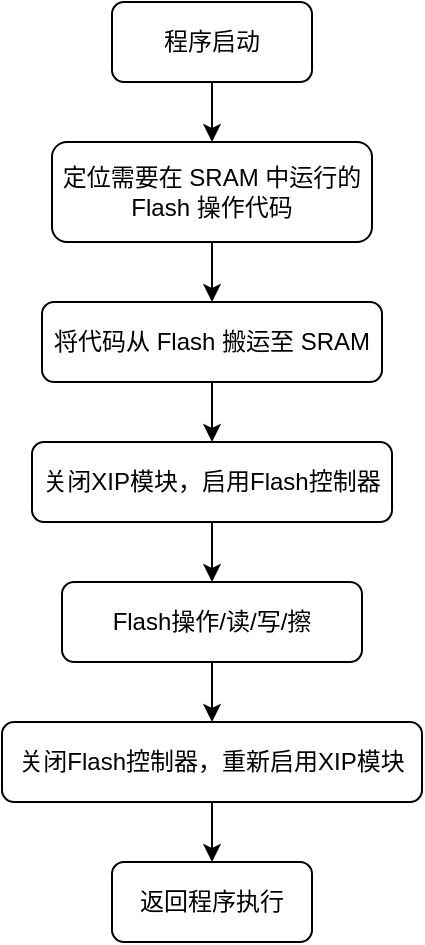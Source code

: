 <mxfile version="26.0.6">
  <diagram name="第 1 页" id="6qE1fdPvKx7LQ-FyJ1fs">
    <mxGraphModel dx="1562" dy="810" grid="1" gridSize="10" guides="1" tooltips="1" connect="1" arrows="1" fold="1" page="1" pageScale="1" pageWidth="2000" pageHeight="2000" math="0" shadow="0">
      <root>
        <mxCell id="0" />
        <mxCell id="1" parent="0" />
        <mxCell id="4jNAvsQPK2Jj0UVbKuHs-3" style="edgeStyle=orthogonalEdgeStyle;rounded=0;orthogonalLoop=1;jettySize=auto;html=1;exitX=0.5;exitY=1;exitDx=0;exitDy=0;entryX=0.5;entryY=0;entryDx=0;entryDy=0;" edge="1" parent="1" source="4jNAvsQPK2Jj0UVbKuHs-1" target="4jNAvsQPK2Jj0UVbKuHs-2">
          <mxGeometry relative="1" as="geometry" />
        </mxCell>
        <mxCell id="4jNAvsQPK2Jj0UVbKuHs-1" value="程序启动" style="rounded=1;whiteSpace=wrap;html=1;" vertex="1" parent="1">
          <mxGeometry x="620" y="140" width="100" height="40" as="geometry" />
        </mxCell>
        <mxCell id="4jNAvsQPK2Jj0UVbKuHs-12" style="edgeStyle=orthogonalEdgeStyle;rounded=0;orthogonalLoop=1;jettySize=auto;html=1;exitX=0.5;exitY=1;exitDx=0;exitDy=0;" edge="1" parent="1" source="4jNAvsQPK2Jj0UVbKuHs-2">
          <mxGeometry relative="1" as="geometry">
            <mxPoint x="670" y="290" as="targetPoint" />
          </mxGeometry>
        </mxCell>
        <mxCell id="4jNAvsQPK2Jj0UVbKuHs-2" value="定位需要在 SRAM 中运行的 Flash 操作代码" style="rounded=1;whiteSpace=wrap;html=1;" vertex="1" parent="1">
          <mxGeometry x="590" y="210" width="160" height="50" as="geometry" />
        </mxCell>
        <mxCell id="4jNAvsQPK2Jj0UVbKuHs-13" style="edgeStyle=orthogonalEdgeStyle;rounded=0;orthogonalLoop=1;jettySize=auto;html=1;exitX=0.5;exitY=1;exitDx=0;exitDy=0;" edge="1" parent="1" source="4jNAvsQPK2Jj0UVbKuHs-5">
          <mxGeometry relative="1" as="geometry">
            <mxPoint x="670" y="360" as="targetPoint" />
          </mxGeometry>
        </mxCell>
        <mxCell id="4jNAvsQPK2Jj0UVbKuHs-5" value="将代码从 Flash 搬运至 SRAM" style="rounded=1;whiteSpace=wrap;html=1;" vertex="1" parent="1">
          <mxGeometry x="585" y="290" width="170" height="40" as="geometry" />
        </mxCell>
        <mxCell id="4jNAvsQPK2Jj0UVbKuHs-14" style="edgeStyle=orthogonalEdgeStyle;rounded=0;orthogonalLoop=1;jettySize=auto;html=1;exitX=0.5;exitY=1;exitDx=0;exitDy=0;" edge="1" parent="1" source="4jNAvsQPK2Jj0UVbKuHs-6">
          <mxGeometry relative="1" as="geometry">
            <mxPoint x="670" y="430" as="targetPoint" />
          </mxGeometry>
        </mxCell>
        <mxCell id="4jNAvsQPK2Jj0UVbKuHs-6" value="关闭XIP模块，启用Flash控制器" style="rounded=1;whiteSpace=wrap;html=1;" vertex="1" parent="1">
          <mxGeometry x="580" y="360" width="180" height="40" as="geometry" />
        </mxCell>
        <mxCell id="4jNAvsQPK2Jj0UVbKuHs-16" style="edgeStyle=orthogonalEdgeStyle;rounded=0;orthogonalLoop=1;jettySize=auto;html=1;exitX=0.5;exitY=1;exitDx=0;exitDy=0;" edge="1" parent="1" source="4jNAvsQPK2Jj0UVbKuHs-7">
          <mxGeometry relative="1" as="geometry">
            <mxPoint x="670" y="570" as="targetPoint" />
          </mxGeometry>
        </mxCell>
        <mxCell id="4jNAvsQPK2Jj0UVbKuHs-7" value="关闭Flash控制器，重新启用XIP模块" style="rounded=1;whiteSpace=wrap;html=1;" vertex="1" parent="1">
          <mxGeometry x="565" y="500" width="210" height="40" as="geometry" />
        </mxCell>
        <mxCell id="4jNAvsQPK2Jj0UVbKuHs-15" style="edgeStyle=orthogonalEdgeStyle;rounded=0;orthogonalLoop=1;jettySize=auto;html=1;exitX=0.5;exitY=1;exitDx=0;exitDy=0;" edge="1" parent="1" source="4jNAvsQPK2Jj0UVbKuHs-8">
          <mxGeometry relative="1" as="geometry">
            <mxPoint x="670" y="500" as="targetPoint" />
          </mxGeometry>
        </mxCell>
        <mxCell id="4jNAvsQPK2Jj0UVbKuHs-8" value="Flash操作/读/写/擦" style="rounded=1;whiteSpace=wrap;html=1;" vertex="1" parent="1">
          <mxGeometry x="595" y="430" width="150" height="40" as="geometry" />
        </mxCell>
        <mxCell id="4jNAvsQPK2Jj0UVbKuHs-9" value="返回程序执行" style="rounded=1;whiteSpace=wrap;html=1;" vertex="1" parent="1">
          <mxGeometry x="620" y="570" width="100" height="40" as="geometry" />
        </mxCell>
      </root>
    </mxGraphModel>
  </diagram>
</mxfile>
